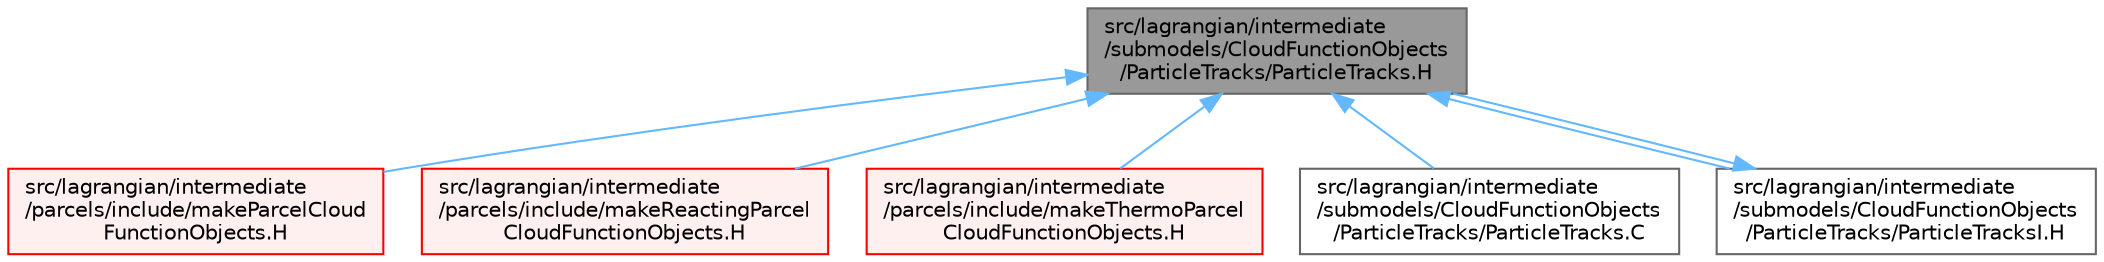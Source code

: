 digraph "src/lagrangian/intermediate/submodels/CloudFunctionObjects/ParticleTracks/ParticleTracks.H"
{
 // LATEX_PDF_SIZE
  bgcolor="transparent";
  edge [fontname=Helvetica,fontsize=10,labelfontname=Helvetica,labelfontsize=10];
  node [fontname=Helvetica,fontsize=10,shape=box,height=0.2,width=0.4];
  Node1 [id="Node000001",label="src/lagrangian/intermediate\l/submodels/CloudFunctionObjects\l/ParticleTracks/ParticleTracks.H",height=0.2,width=0.4,color="gray40", fillcolor="grey60", style="filled", fontcolor="black",tooltip=" "];
  Node1 -> Node2 [id="edge1_Node000001_Node000002",dir="back",color="steelblue1",style="solid",tooltip=" "];
  Node2 [id="Node000002",label="src/lagrangian/intermediate\l/parcels/include/makeParcelCloud\lFunctionObjects.H",height=0.2,width=0.4,color="red", fillcolor="#FFF0F0", style="filled",URL="$makeParcelCloudFunctionObjects_8H.html",tooltip=" "];
  Node1 -> Node6 [id="edge2_Node000001_Node000006",dir="back",color="steelblue1",style="solid",tooltip=" "];
  Node6 [id="Node000006",label="src/lagrangian/intermediate\l/parcels/include/makeReactingParcel\lCloudFunctionObjects.H",height=0.2,width=0.4,color="red", fillcolor="#FFF0F0", style="filled",URL="$makeReactingParcelCloudFunctionObjects_8H.html",tooltip=" "];
  Node1 -> Node11 [id="edge3_Node000001_Node000011",dir="back",color="steelblue1",style="solid",tooltip=" "];
  Node11 [id="Node000011",label="src/lagrangian/intermediate\l/parcels/include/makeThermoParcel\lCloudFunctionObjects.H",height=0.2,width=0.4,color="red", fillcolor="#FFF0F0", style="filled",URL="$makeThermoParcelCloudFunctionObjects_8H.html",tooltip=" "];
  Node1 -> Node13 [id="edge4_Node000001_Node000013",dir="back",color="steelblue1",style="solid",tooltip=" "];
  Node13 [id="Node000013",label="src/lagrangian/intermediate\l/submodels/CloudFunctionObjects\l/ParticleTracks/ParticleTracks.C",height=0.2,width=0.4,color="grey40", fillcolor="white", style="filled",URL="$ParticleTracks_8C.html",tooltip=" "];
  Node1 -> Node14 [id="edge5_Node000001_Node000014",dir="back",color="steelblue1",style="solid",tooltip=" "];
  Node14 [id="Node000014",label="src/lagrangian/intermediate\l/submodels/CloudFunctionObjects\l/ParticleTracks/ParticleTracksI.H",height=0.2,width=0.4,color="grey40", fillcolor="white", style="filled",URL="$ParticleTracksI_8H.html",tooltip=" "];
  Node14 -> Node1 [id="edge6_Node000014_Node000001",dir="back",color="steelblue1",style="solid",tooltip=" "];
}
